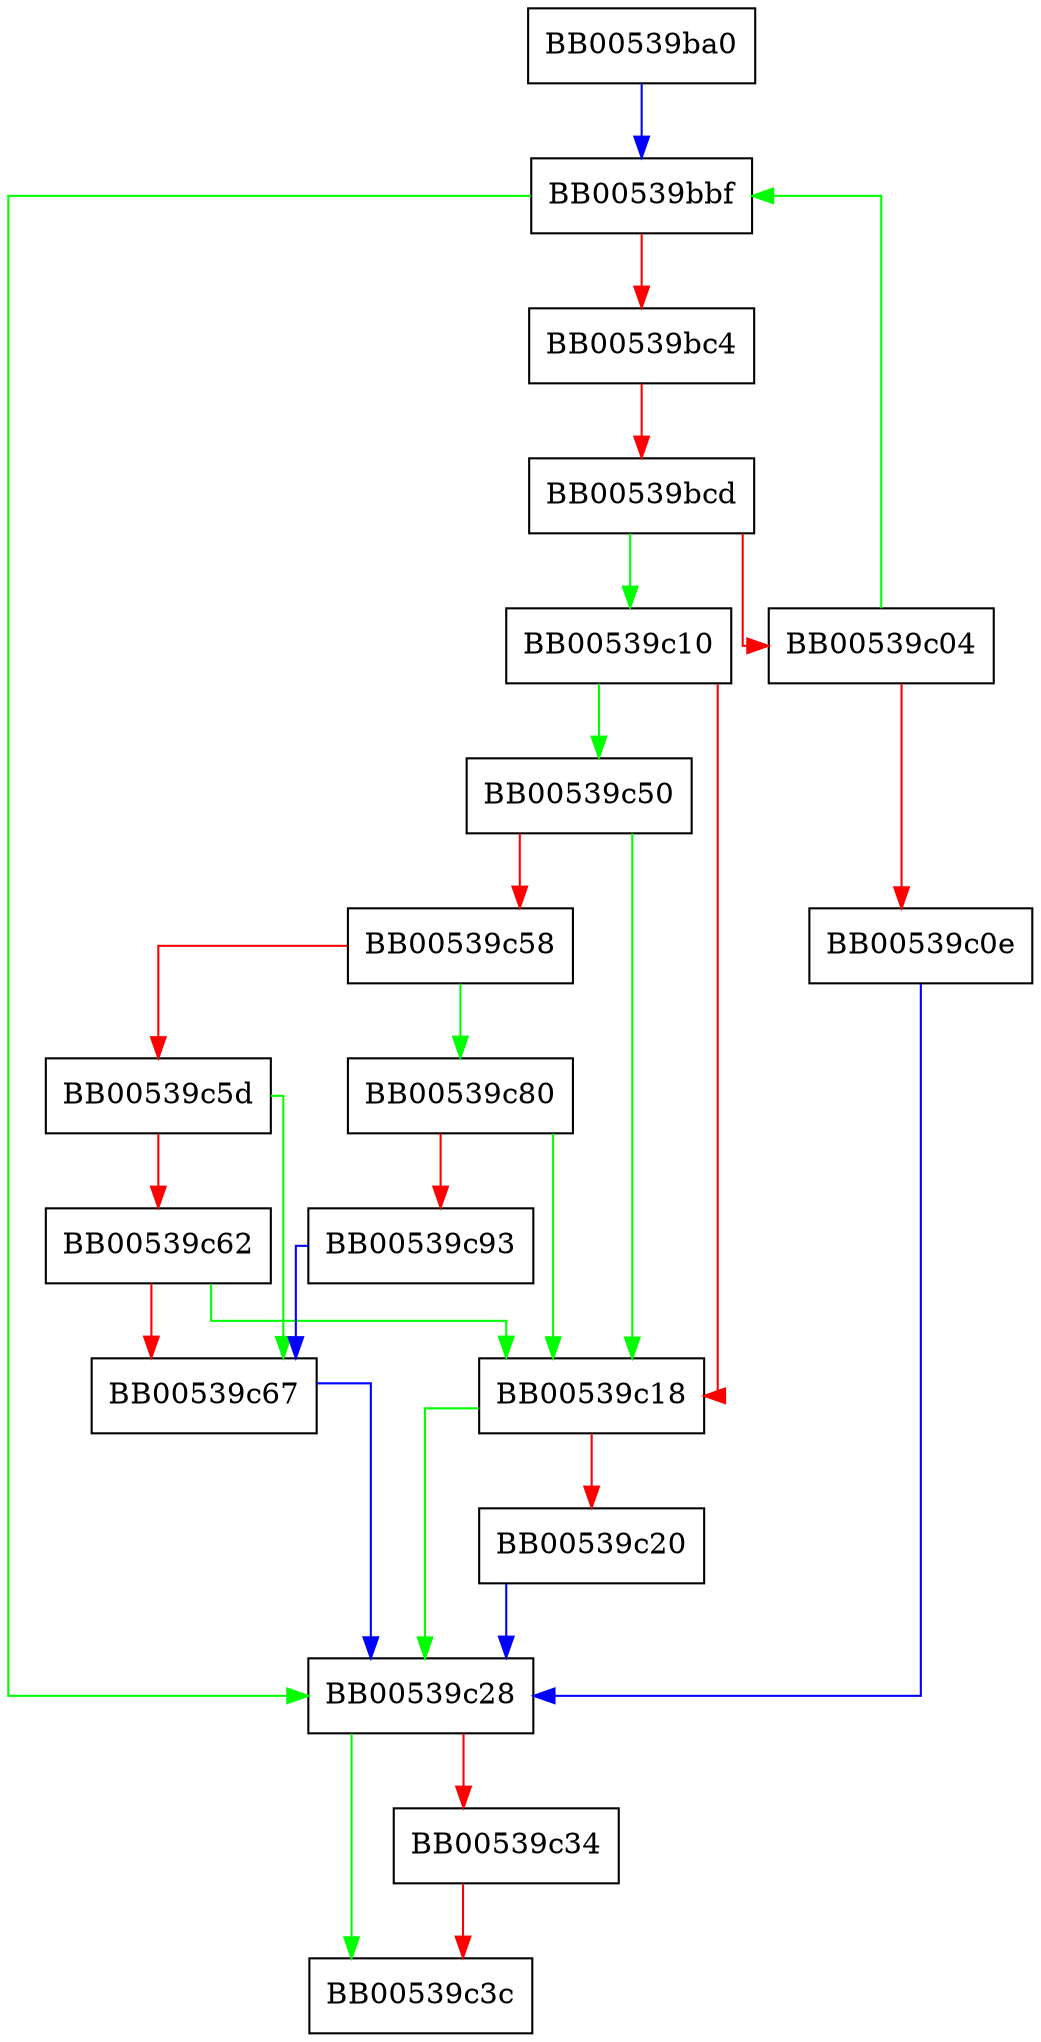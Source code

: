 digraph fd_gets {
  node [shape="box"];
  graph [splines=ortho];
  BB00539ba0 -> BB00539bbf [color="blue"];
  BB00539bbf -> BB00539c28 [color="green"];
  BB00539bbf -> BB00539bc4 [color="red"];
  BB00539bc4 -> BB00539bcd [color="red"];
  BB00539bcd -> BB00539c10 [color="green"];
  BB00539bcd -> BB00539c04 [color="red"];
  BB00539c04 -> BB00539bbf [color="green"];
  BB00539c04 -> BB00539c0e [color="red"];
  BB00539c0e -> BB00539c28 [color="blue"];
  BB00539c10 -> BB00539c50 [color="green"];
  BB00539c10 -> BB00539c18 [color="red"];
  BB00539c18 -> BB00539c28 [color="green"];
  BB00539c18 -> BB00539c20 [color="red"];
  BB00539c20 -> BB00539c28 [color="blue"];
  BB00539c28 -> BB00539c3c [color="green"];
  BB00539c28 -> BB00539c34 [color="red"];
  BB00539c34 -> BB00539c3c [color="red"];
  BB00539c50 -> BB00539c18 [color="green"];
  BB00539c50 -> BB00539c58 [color="red"];
  BB00539c58 -> BB00539c80 [color="green"];
  BB00539c58 -> BB00539c5d [color="red"];
  BB00539c5d -> BB00539c67 [color="green"];
  BB00539c5d -> BB00539c62 [color="red"];
  BB00539c62 -> BB00539c18 [color="green"];
  BB00539c62 -> BB00539c67 [color="red"];
  BB00539c67 -> BB00539c28 [color="blue"];
  BB00539c80 -> BB00539c18 [color="green"];
  BB00539c80 -> BB00539c93 [color="red"];
  BB00539c93 -> BB00539c67 [color="blue"];
}